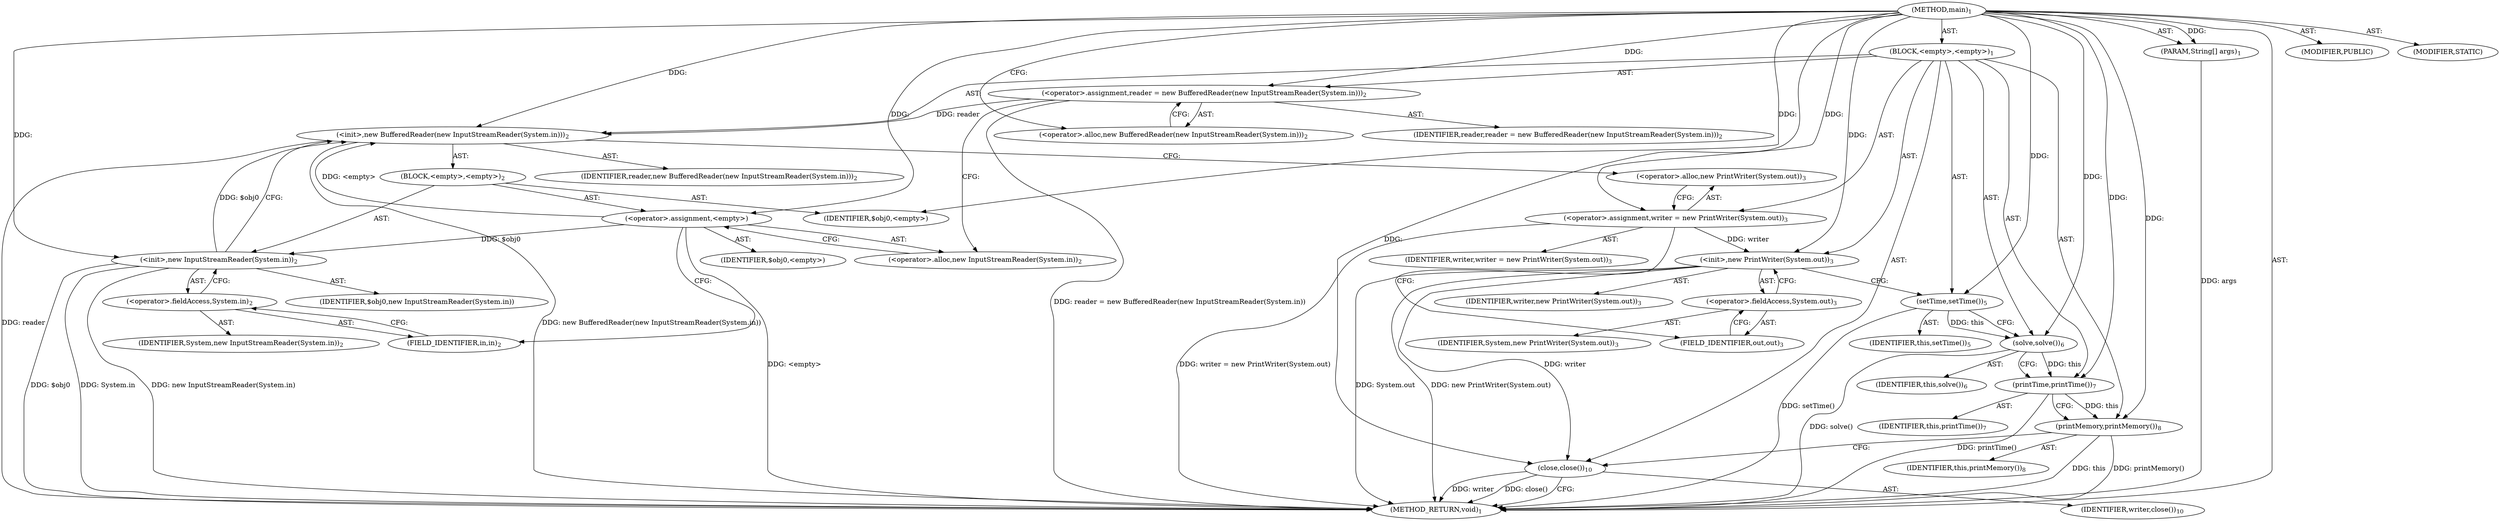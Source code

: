 digraph "main" {  
"17" [label = <(METHOD,main)<SUB>1</SUB>> ]
"18" [label = <(PARAM,String[] args)<SUB>1</SUB>> ]
"19" [label = <(BLOCK,&lt;empty&gt;,&lt;empty&gt;)<SUB>1</SUB>> ]
"20" [label = <(&lt;operator&gt;.assignment,reader = new BufferedReader(new InputStreamReader(System.in)))<SUB>2</SUB>> ]
"21" [label = <(IDENTIFIER,reader,reader = new BufferedReader(new InputStreamReader(System.in)))<SUB>2</SUB>> ]
"22" [label = <(&lt;operator&gt;.alloc,new BufferedReader(new InputStreamReader(System.in)))<SUB>2</SUB>> ]
"23" [label = <(&lt;init&gt;,new BufferedReader(new InputStreamReader(System.in)))<SUB>2</SUB>> ]
"24" [label = <(IDENTIFIER,reader,new BufferedReader(new InputStreamReader(System.in)))<SUB>2</SUB>> ]
"25" [label = <(BLOCK,&lt;empty&gt;,&lt;empty&gt;)<SUB>2</SUB>> ]
"26" [label = <(&lt;operator&gt;.assignment,&lt;empty&gt;)> ]
"27" [label = <(IDENTIFIER,$obj0,&lt;empty&gt;)> ]
"28" [label = <(&lt;operator&gt;.alloc,new InputStreamReader(System.in))<SUB>2</SUB>> ]
"29" [label = <(&lt;init&gt;,new InputStreamReader(System.in))<SUB>2</SUB>> ]
"30" [label = <(IDENTIFIER,$obj0,new InputStreamReader(System.in))> ]
"31" [label = <(&lt;operator&gt;.fieldAccess,System.in)<SUB>2</SUB>> ]
"32" [label = <(IDENTIFIER,System,new InputStreamReader(System.in))<SUB>2</SUB>> ]
"33" [label = <(FIELD_IDENTIFIER,in,in)<SUB>2</SUB>> ]
"34" [label = <(IDENTIFIER,$obj0,&lt;empty&gt;)> ]
"35" [label = <(&lt;operator&gt;.assignment,writer = new PrintWriter(System.out))<SUB>3</SUB>> ]
"36" [label = <(IDENTIFIER,writer,writer = new PrintWriter(System.out))<SUB>3</SUB>> ]
"37" [label = <(&lt;operator&gt;.alloc,new PrintWriter(System.out))<SUB>3</SUB>> ]
"38" [label = <(&lt;init&gt;,new PrintWriter(System.out))<SUB>3</SUB>> ]
"39" [label = <(IDENTIFIER,writer,new PrintWriter(System.out))<SUB>3</SUB>> ]
"40" [label = <(&lt;operator&gt;.fieldAccess,System.out)<SUB>3</SUB>> ]
"41" [label = <(IDENTIFIER,System,new PrintWriter(System.out))<SUB>3</SUB>> ]
"42" [label = <(FIELD_IDENTIFIER,out,out)<SUB>3</SUB>> ]
"43" [label = <(setTime,setTime())<SUB>5</SUB>> ]
"44" [label = <(IDENTIFIER,this,setTime())<SUB>5</SUB>> ]
"45" [label = <(solve,solve())<SUB>6</SUB>> ]
"46" [label = <(IDENTIFIER,this,solve())<SUB>6</SUB>> ]
"47" [label = <(printTime,printTime())<SUB>7</SUB>> ]
"48" [label = <(IDENTIFIER,this,printTime())<SUB>7</SUB>> ]
"49" [label = <(printMemory,printMemory())<SUB>8</SUB>> ]
"50" [label = <(IDENTIFIER,this,printMemory())<SUB>8</SUB>> ]
"51" [label = <(close,close())<SUB>10</SUB>> ]
"52" [label = <(IDENTIFIER,writer,close())<SUB>10</SUB>> ]
"53" [label = <(MODIFIER,PUBLIC)> ]
"54" [label = <(MODIFIER,STATIC)> ]
"55" [label = <(METHOD_RETURN,void)<SUB>1</SUB>> ]
  "17" -> "18"  [ label = "AST: "] 
  "17" -> "19"  [ label = "AST: "] 
  "17" -> "53"  [ label = "AST: "] 
  "17" -> "54"  [ label = "AST: "] 
  "17" -> "55"  [ label = "AST: "] 
  "19" -> "20"  [ label = "AST: "] 
  "19" -> "23"  [ label = "AST: "] 
  "19" -> "35"  [ label = "AST: "] 
  "19" -> "38"  [ label = "AST: "] 
  "19" -> "43"  [ label = "AST: "] 
  "19" -> "45"  [ label = "AST: "] 
  "19" -> "47"  [ label = "AST: "] 
  "19" -> "49"  [ label = "AST: "] 
  "19" -> "51"  [ label = "AST: "] 
  "20" -> "21"  [ label = "AST: "] 
  "20" -> "22"  [ label = "AST: "] 
  "23" -> "24"  [ label = "AST: "] 
  "23" -> "25"  [ label = "AST: "] 
  "25" -> "26"  [ label = "AST: "] 
  "25" -> "29"  [ label = "AST: "] 
  "25" -> "34"  [ label = "AST: "] 
  "26" -> "27"  [ label = "AST: "] 
  "26" -> "28"  [ label = "AST: "] 
  "29" -> "30"  [ label = "AST: "] 
  "29" -> "31"  [ label = "AST: "] 
  "31" -> "32"  [ label = "AST: "] 
  "31" -> "33"  [ label = "AST: "] 
  "35" -> "36"  [ label = "AST: "] 
  "35" -> "37"  [ label = "AST: "] 
  "38" -> "39"  [ label = "AST: "] 
  "38" -> "40"  [ label = "AST: "] 
  "40" -> "41"  [ label = "AST: "] 
  "40" -> "42"  [ label = "AST: "] 
  "43" -> "44"  [ label = "AST: "] 
  "45" -> "46"  [ label = "AST: "] 
  "47" -> "48"  [ label = "AST: "] 
  "49" -> "50"  [ label = "AST: "] 
  "51" -> "52"  [ label = "AST: "] 
  "20" -> "28"  [ label = "CFG: "] 
  "23" -> "37"  [ label = "CFG: "] 
  "35" -> "42"  [ label = "CFG: "] 
  "38" -> "43"  [ label = "CFG: "] 
  "43" -> "45"  [ label = "CFG: "] 
  "45" -> "47"  [ label = "CFG: "] 
  "47" -> "49"  [ label = "CFG: "] 
  "49" -> "51"  [ label = "CFG: "] 
  "51" -> "55"  [ label = "CFG: "] 
  "22" -> "20"  [ label = "CFG: "] 
  "37" -> "35"  [ label = "CFG: "] 
  "40" -> "38"  [ label = "CFG: "] 
  "26" -> "33"  [ label = "CFG: "] 
  "29" -> "23"  [ label = "CFG: "] 
  "42" -> "40"  [ label = "CFG: "] 
  "28" -> "26"  [ label = "CFG: "] 
  "31" -> "29"  [ label = "CFG: "] 
  "33" -> "31"  [ label = "CFG: "] 
  "17" -> "22"  [ label = "CFG: "] 
  "18" -> "55"  [ label = "DDG: args"] 
  "20" -> "55"  [ label = "DDG: reader = new BufferedReader(new InputStreamReader(System.in))"] 
  "23" -> "55"  [ label = "DDG: reader"] 
  "26" -> "55"  [ label = "DDG: &lt;empty&gt;"] 
  "29" -> "55"  [ label = "DDG: $obj0"] 
  "29" -> "55"  [ label = "DDG: System.in"] 
  "29" -> "55"  [ label = "DDG: new InputStreamReader(System.in)"] 
  "23" -> "55"  [ label = "DDG: new BufferedReader(new InputStreamReader(System.in))"] 
  "35" -> "55"  [ label = "DDG: writer = new PrintWriter(System.out)"] 
  "38" -> "55"  [ label = "DDG: System.out"] 
  "38" -> "55"  [ label = "DDG: new PrintWriter(System.out)"] 
  "43" -> "55"  [ label = "DDG: setTime()"] 
  "45" -> "55"  [ label = "DDG: solve()"] 
  "47" -> "55"  [ label = "DDG: printTime()"] 
  "49" -> "55"  [ label = "DDG: this"] 
  "49" -> "55"  [ label = "DDG: printMemory()"] 
  "51" -> "55"  [ label = "DDG: writer"] 
  "51" -> "55"  [ label = "DDG: close()"] 
  "17" -> "18"  [ label = "DDG: "] 
  "17" -> "20"  [ label = "DDG: "] 
  "17" -> "35"  [ label = "DDG: "] 
  "20" -> "23"  [ label = "DDG: reader"] 
  "17" -> "23"  [ label = "DDG: "] 
  "26" -> "23"  [ label = "DDG: &lt;empty&gt;"] 
  "29" -> "23"  [ label = "DDG: $obj0"] 
  "35" -> "38"  [ label = "DDG: writer"] 
  "17" -> "38"  [ label = "DDG: "] 
  "17" -> "43"  [ label = "DDG: "] 
  "43" -> "45"  [ label = "DDG: this"] 
  "17" -> "45"  [ label = "DDG: "] 
  "45" -> "47"  [ label = "DDG: this"] 
  "17" -> "47"  [ label = "DDG: "] 
  "47" -> "49"  [ label = "DDG: this"] 
  "17" -> "49"  [ label = "DDG: "] 
  "38" -> "51"  [ label = "DDG: writer"] 
  "17" -> "51"  [ label = "DDG: "] 
  "17" -> "26"  [ label = "DDG: "] 
  "17" -> "34"  [ label = "DDG: "] 
  "26" -> "29"  [ label = "DDG: $obj0"] 
  "17" -> "29"  [ label = "DDG: "] 
}

